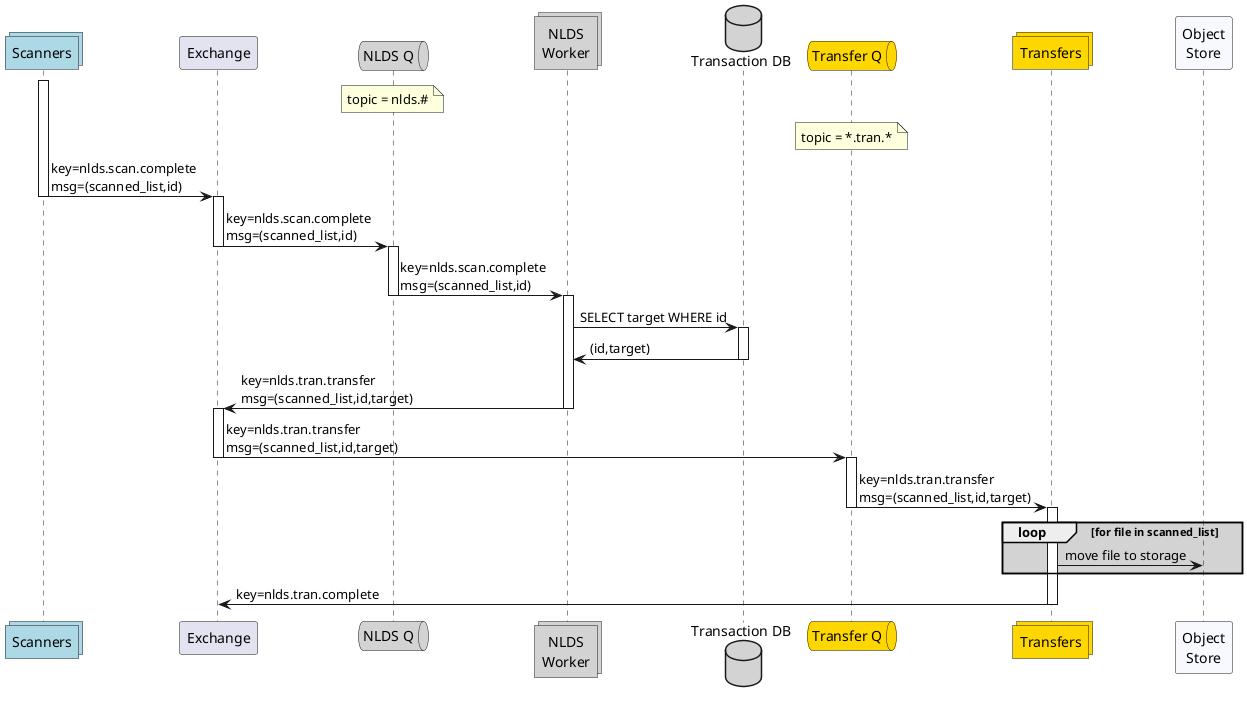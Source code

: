 @startuml message_flow_put2

collections scan as "Scanners" #lightblue

participant wex as "Exchange"

queue qw as "NLDS Q" #lightgrey
note over qw
    topic = nlds.#
end note
collections work as "NLDS\nWorker" #lightgrey
database iddb as "Transaction DB" #lightgrey

queue qt as "Transfer Q" #gold
note over qt
    topic = *.tran.*
end note
collections tran as "Transfers" #gold

participant obj as "Object\nStore" #GhostWhite

activate scan
scan -> wex : key=nlds.scan.complete\nmsg=(scanned_list,id)
deactivate scan
activate wex
wex -> qw : key=nlds.scan.complete\nmsg=(scanned_list,id)
deactivate wex
activate qw
qw -> work : key=nlds.scan.complete\nmsg=(scanned_list,id)
deactivate qw
activate work
work -> iddb : SELECT target WHERE id
activate iddb
iddb -> work : (id,target)
deactivate iddb
work -> wex  : key=nlds.tran.transfer\nmsg=(scanned_list,id,target)
deactivate work
activate wex
wex -> qt : key=nlds.tran.transfer\nmsg=(scanned_list,id,target)
deactivate wex
activate qt
qt -> tran : key=nlds.tran.transfer\nmsg=(scanned_list,id,target)
deactivate qt

activate tran
loop #lightgrey for file in scanned_list 
    tran -> obj : move file to storage
end
tran -> wex : key=nlds.tran.complete
deactivate tran
@enduml